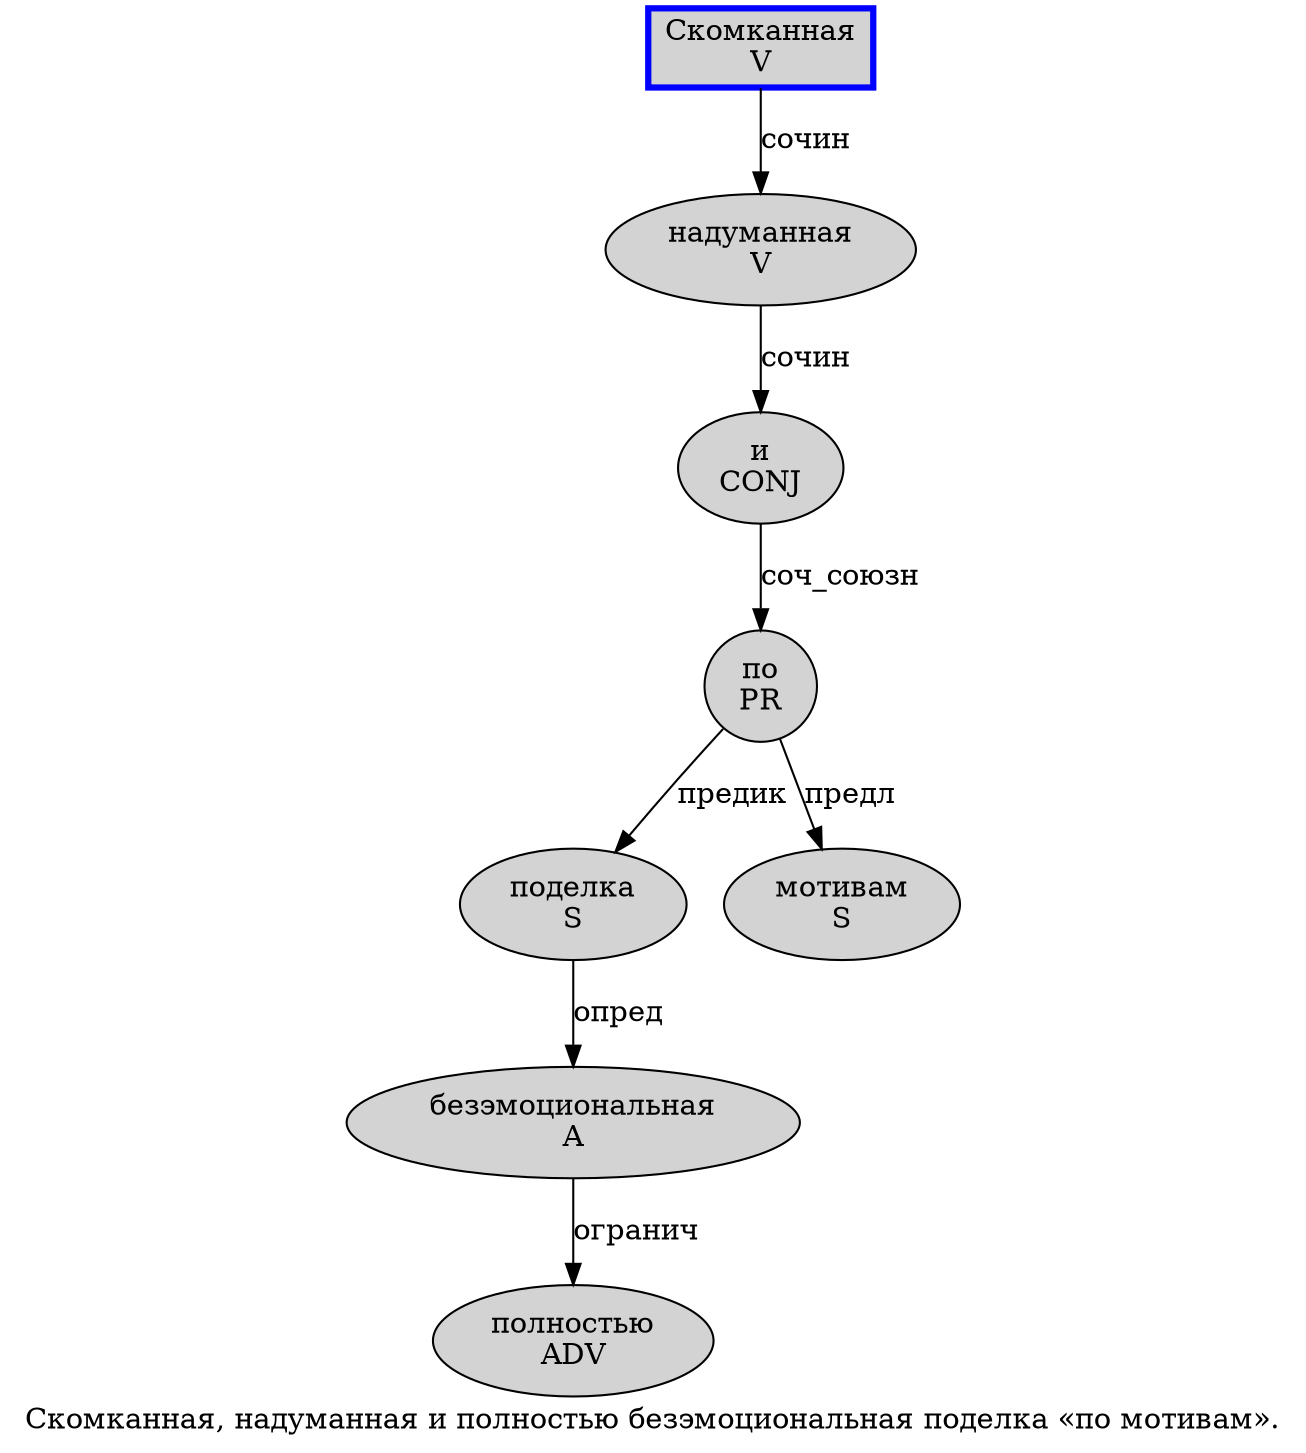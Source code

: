 digraph SENTENCE_3307 {
	graph [label="Скомканная, надуманная и полностью безэмоциональная поделка «по мотивам»."]
	node [style=filled]
		0 [label="Скомканная
V" color=blue fillcolor=lightgray penwidth=3 shape=box]
		2 [label="надуманная
V" color="" fillcolor=lightgray penwidth=1 shape=ellipse]
		3 [label="и
CONJ" color="" fillcolor=lightgray penwidth=1 shape=ellipse]
		4 [label="полностью
ADV" color="" fillcolor=lightgray penwidth=1 shape=ellipse]
		5 [label="безэмоциональная
A" color="" fillcolor=lightgray penwidth=1 shape=ellipse]
		6 [label="поделка
S" color="" fillcolor=lightgray penwidth=1 shape=ellipse]
		8 [label="по
PR" color="" fillcolor=lightgray penwidth=1 shape=ellipse]
		9 [label="мотивам
S" color="" fillcolor=lightgray penwidth=1 shape=ellipse]
			0 -> 2 [label="сочин"]
			5 -> 4 [label="огранич"]
			6 -> 5 [label="опред"]
			2 -> 3 [label="сочин"]
			8 -> 6 [label="предик"]
			8 -> 9 [label="предл"]
			3 -> 8 [label="соч_союзн"]
}